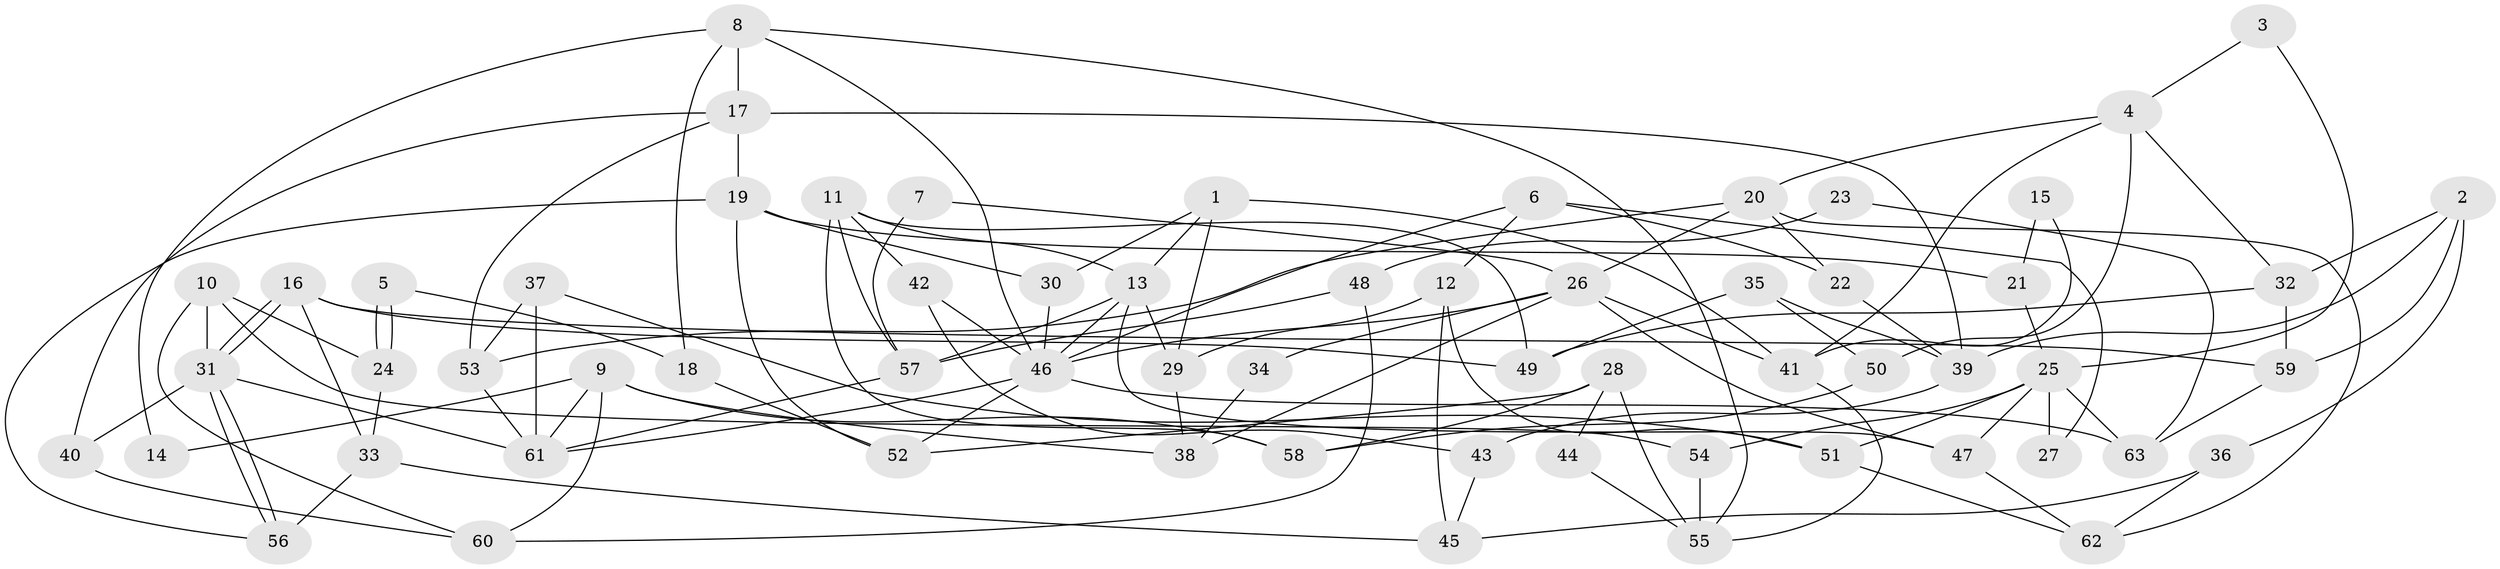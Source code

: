 // coarse degree distribution, {2: 0.05555555555555555, 4: 0.2222222222222222, 5: 0.16666666666666666, 3: 0.2777777777777778, 7: 0.16666666666666666, 6: 0.05555555555555555, 11: 0.05555555555555555}
// Generated by graph-tools (version 1.1) at 2025/55/03/04/25 21:55:13]
// undirected, 63 vertices, 126 edges
graph export_dot {
graph [start="1"]
  node [color=gray90,style=filled];
  1;
  2;
  3;
  4;
  5;
  6;
  7;
  8;
  9;
  10;
  11;
  12;
  13;
  14;
  15;
  16;
  17;
  18;
  19;
  20;
  21;
  22;
  23;
  24;
  25;
  26;
  27;
  28;
  29;
  30;
  31;
  32;
  33;
  34;
  35;
  36;
  37;
  38;
  39;
  40;
  41;
  42;
  43;
  44;
  45;
  46;
  47;
  48;
  49;
  50;
  51;
  52;
  53;
  54;
  55;
  56;
  57;
  58;
  59;
  60;
  61;
  62;
  63;
  1 -- 13;
  1 -- 30;
  1 -- 29;
  1 -- 41;
  2 -- 39;
  2 -- 32;
  2 -- 36;
  2 -- 59;
  3 -- 4;
  3 -- 25;
  4 -- 20;
  4 -- 41;
  4 -- 32;
  4 -- 50;
  5 -- 24;
  5 -- 24;
  5 -- 18;
  6 -- 46;
  6 -- 12;
  6 -- 22;
  6 -- 27;
  7 -- 26;
  7 -- 57;
  8 -- 46;
  8 -- 55;
  8 -- 14;
  8 -- 17;
  8 -- 18;
  9 -- 61;
  9 -- 60;
  9 -- 14;
  9 -- 38;
  9 -- 58;
  10 -- 31;
  10 -- 24;
  10 -- 54;
  10 -- 60;
  11 -- 42;
  11 -- 57;
  11 -- 13;
  11 -- 49;
  11 -- 58;
  12 -- 29;
  12 -- 51;
  12 -- 45;
  13 -- 29;
  13 -- 46;
  13 -- 47;
  13 -- 57;
  15 -- 21;
  15 -- 41;
  16 -- 31;
  16 -- 31;
  16 -- 49;
  16 -- 33;
  16 -- 59;
  17 -- 39;
  17 -- 19;
  17 -- 40;
  17 -- 53;
  18 -- 52;
  19 -- 52;
  19 -- 21;
  19 -- 30;
  19 -- 56;
  20 -- 53;
  20 -- 62;
  20 -- 22;
  20 -- 26;
  21 -- 25;
  22 -- 39;
  23 -- 63;
  23 -- 48;
  24 -- 33;
  25 -- 63;
  25 -- 47;
  25 -- 27;
  25 -- 51;
  25 -- 54;
  26 -- 46;
  26 -- 34;
  26 -- 38;
  26 -- 41;
  26 -- 47;
  28 -- 55;
  28 -- 58;
  28 -- 44;
  28 -- 52;
  29 -- 38;
  30 -- 46;
  31 -- 56;
  31 -- 56;
  31 -- 40;
  31 -- 61;
  32 -- 59;
  32 -- 49;
  33 -- 56;
  33 -- 45;
  34 -- 38;
  35 -- 49;
  35 -- 50;
  35 -- 39;
  36 -- 45;
  36 -- 62;
  37 -- 51;
  37 -- 53;
  37 -- 61;
  39 -- 43;
  40 -- 60;
  41 -- 55;
  42 -- 43;
  42 -- 46;
  43 -- 45;
  44 -- 55;
  46 -- 61;
  46 -- 52;
  46 -- 63;
  47 -- 62;
  48 -- 60;
  48 -- 57;
  50 -- 58;
  51 -- 62;
  53 -- 61;
  54 -- 55;
  57 -- 61;
  59 -- 63;
}
